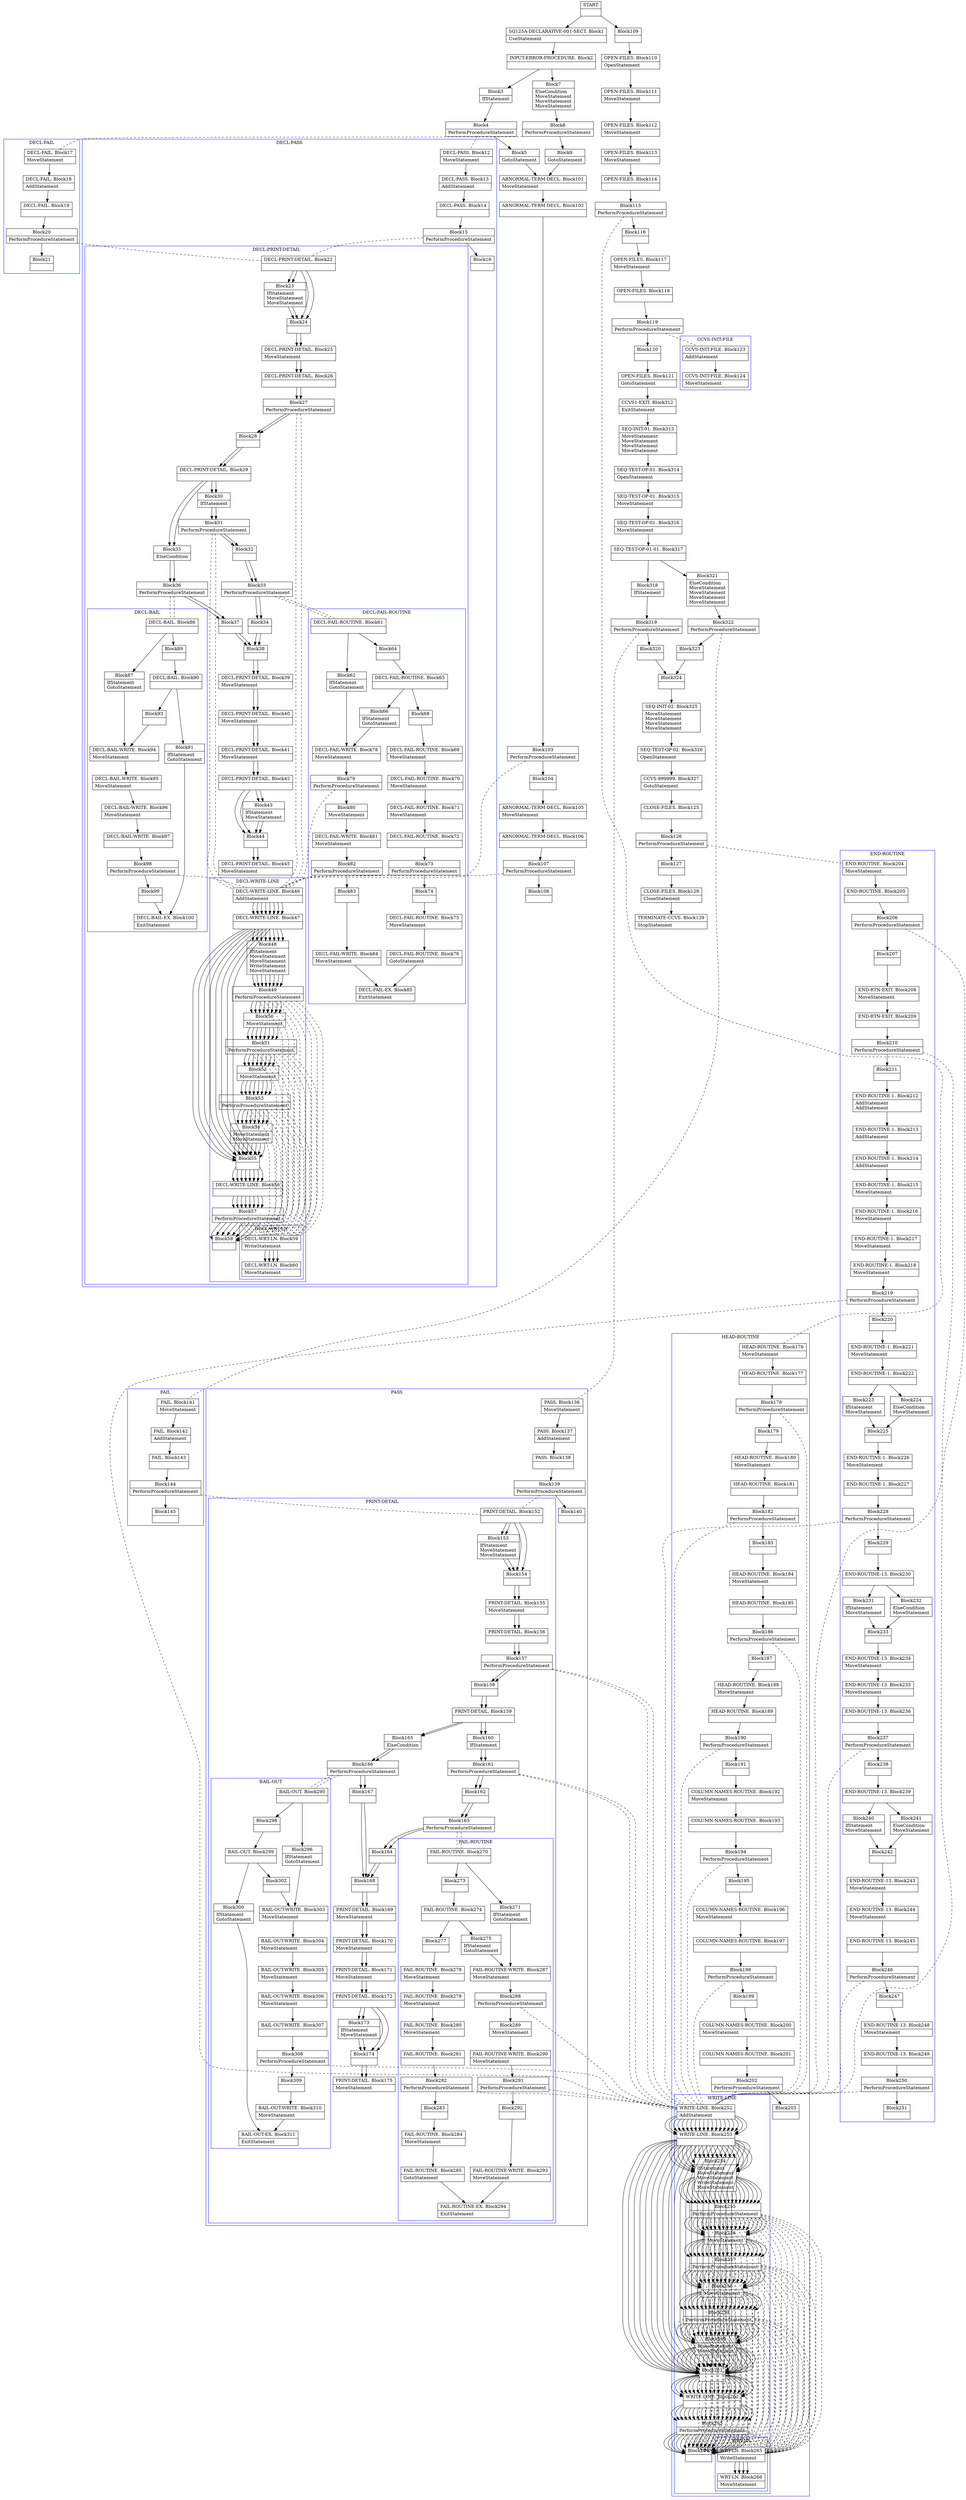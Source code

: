 digraph Cfg {
compound=true;
node [
shape = "record"
]

edge [
arrowtail = "empty"
]
Block0 [
label = "{START|}"
]
Block1 [
label = "{SQ125A-DECLARATIVE-001-SECT. Block1|UseStatement\l}"
]
Block2 [
label = "{INPUT-ERROR-PROCEDURE. Block2|}"
]
Block3 [
label = "{Block3|IfStatement\l}"
]
Block4 [
label = "{Block4|PerformProcedureStatement\l}"
]
subgraph cluster_1{
color = blue;
label = "DECL-PASS";
Block12 [
label = "{DECL-PASS. Block12|MoveStatement\l}"
]
Block13 [
label = "{DECL-PASS. Block13|AddStatement\l}"
]
Block14 [
label = "{DECL-PASS. Block14|}"
]
Block15 [
label = "{Block15|PerformProcedureStatement\l}"
]
subgraph cluster_3{
color = blue;
label = "DECL-PRINT-DETAIL";
Block22 [
label = "{DECL-PRINT-DETAIL. Block22|}"
]
Block23 [
label = "{Block23|IfStatement\lMoveStatement\lMoveStatement\l}"
]
Block24 [
label = "{Block24|}"
]
Block25 [
label = "{DECL-PRINT-DETAIL. Block25|MoveStatement\l}"
]
Block26 [
label = "{DECL-PRINT-DETAIL. Block26|}"
]
Block27 [
label = "{Block27|PerformProcedureStatement\l}"
]
subgraph cluster_5{
color = blue;
label = "DECL-WRITE-LINE";
Block46 [
label = "{DECL-WRITE-LINE. Block46|AddStatement\l}"
]
Block47 [
label = "{DECL-WRITE-LINE. Block47|}"
]
Block48 [
label = "{Block48|IfStatement\lMoveStatement\lMoveStatement\lWriteStatement\lMoveStatement\l}"
]
Block49 [
label = "{Block49|PerformProcedureStatement\l}"
]
subgraph cluster_9{
color = blue;
label = "DECL-WRT-LN";
Block59 [
label = "{DECL-WRT-LN. Block59|WriteStatement\l}"
]
Block60 [
label = "{DECL-WRT-LN. Block60|MoveStatement\l}"
]
Block59 -> Block60

}
Block49 -> Block59 [style=dashed, arrowhead=none]

Block50 [
label = "{Block50|MoveStatement\l}"
]
Block51 [
label = "{Block51|PerformProcedureStatement\l}"
]
subgraph cluster_10{
color = blue;
label = "DECL-WRT-LN";
Block59 [
label = "{DECL-WRT-LN. Block59|WriteStatement\l}"
]
Block60 [
label = "{DECL-WRT-LN. Block60|MoveStatement\l}"
]
Block59 -> Block60

}
Block51 -> Block59 [style=dashed, arrowhead=none]

Block52 [
label = "{Block52|MoveStatement\l}"
]
Block53 [
label = "{Block53|PerformProcedureStatement\l}"
]
subgraph cluster_11{
color = blue;
label = "DECL-WRT-LN";
Block59 [
label = "{DECL-WRT-LN. Block59|WriteStatement\l}"
]
Block60 [
label = "{DECL-WRT-LN. Block60|MoveStatement\l}"
]
Block59 -> Block60

}
Block53 -> Block59 [style=dashed, arrowhead=none]

Block54 [
label = "{Block54|MoveStatement\lMoveStatement\l}"
]
Block55 [
label = "{Block55|}"
]
Block56 [
label = "{DECL-WRITE-LINE. Block56|}"
]
Block57 [
label = "{Block57|PerformProcedureStatement\l}"
]
subgraph cluster_12{
color = blue;
label = "DECL-WRT-LN";
Block59 [
label = "{DECL-WRT-LN. Block59|WriteStatement\l}"
]
Block60 [
label = "{DECL-WRT-LN. Block60|MoveStatement\l}"
]
Block59 -> Block60

}
Block57 -> Block59 [style=dashed, arrowhead=none]

Block58 [
label = "{Block58|}"
]
Block46 -> Block47
Block47 -> Block48
Block47 -> Block55
Block48 -> Block49
Block49 -> Block50
Block50 -> Block51
Block51 -> Block52
Block52 -> Block53
Block53 -> Block54
Block54 -> Block55
Block55 -> Block56
Block56 -> Block57
Block57 -> Block58

}
Block27 -> Block46 [style=dashed, arrowhead=none]

Block28 [
label = "{Block28|}"
]
Block29 [
label = "{DECL-PRINT-DETAIL. Block29|}"
]
Block30 [
label = "{Block30|IfStatement\l}"
]
Block31 [
label = "{Block31|PerformProcedureStatement\l}"
]
subgraph cluster_6{
color = blue;
label = "DECL-WRITE-LINE";
Block46 [
label = "{DECL-WRITE-LINE. Block46|AddStatement\l}"
]
Block47 [
label = "{DECL-WRITE-LINE. Block47|}"
]
Block48 [
label = "{Block48|IfStatement\lMoveStatement\lMoveStatement\lWriteStatement\lMoveStatement\l}"
]
Block49 [
label = "{Block49|PerformProcedureStatement\l}"
]
Block49 -> Block59 [style=dashed, arrowhead=none]

Block50 [
label = "{Block50|MoveStatement\l}"
]
Block51 [
label = "{Block51|PerformProcedureStatement\l}"
]
Block51 -> Block59 [style=dashed, arrowhead=none]

Block52 [
label = "{Block52|MoveStatement\l}"
]
Block53 [
label = "{Block53|PerformProcedureStatement\l}"
]
Block53 -> Block59 [style=dashed, arrowhead=none]

Block54 [
label = "{Block54|MoveStatement\lMoveStatement\l}"
]
Block55 [
label = "{Block55|}"
]
Block56 [
label = "{DECL-WRITE-LINE. Block56|}"
]
Block57 [
label = "{Block57|PerformProcedureStatement\l}"
]
Block57 -> Block59 [style=dashed, arrowhead=none]

Block58 [
label = "{Block58|}"
]
Block46 -> Block47
Block47 -> Block48
Block47 -> Block55
Block48 -> Block49
Block49 -> Block50
Block50 -> Block51
Block51 -> Block52
Block52 -> Block53
Block53 -> Block54
Block54 -> Block55
Block55 -> Block56
Block56 -> Block57
Block57 -> Block58

}
Block31 -> Block46 [style=dashed, arrowhead=none]

Block32 [
label = "{Block32|}"
]
Block33 [
label = "{Block33|PerformProcedureStatement\l}"
]
subgraph cluster_7{
color = blue;
label = "DECL-FAIL-ROUTINE";
Block61 [
label = "{DECL-FAIL-ROUTINE. Block61|}"
]
Block62 [
label = "{Block62|IfStatement\lGotoStatement\l}"
]
Block78 [
label = "{DECL-FAIL-WRITE. Block78|MoveStatement\l}"
]
Block79 [
label = "{Block79|PerformProcedureStatement\l}"
]
subgraph cluster_14{
color = blue;
label = "DECL-WRITE-LINE";
Block46 [
label = "{DECL-WRITE-LINE. Block46|AddStatement\l}"
]
Block47 [
label = "{DECL-WRITE-LINE. Block47|}"
]
Block48 [
label = "{Block48|IfStatement\lMoveStatement\lMoveStatement\lWriteStatement\lMoveStatement\l}"
]
Block49 [
label = "{Block49|PerformProcedureStatement\l}"
]
Block49 -> Block59 [style=dashed, arrowhead=none]

Block50 [
label = "{Block50|MoveStatement\l}"
]
Block51 [
label = "{Block51|PerformProcedureStatement\l}"
]
Block51 -> Block59 [style=dashed, arrowhead=none]

Block52 [
label = "{Block52|MoveStatement\l}"
]
Block53 [
label = "{Block53|PerformProcedureStatement\l}"
]
Block53 -> Block59 [style=dashed, arrowhead=none]

Block54 [
label = "{Block54|MoveStatement\lMoveStatement\l}"
]
Block55 [
label = "{Block55|}"
]
Block56 [
label = "{DECL-WRITE-LINE. Block56|}"
]
Block57 [
label = "{Block57|PerformProcedureStatement\l}"
]
Block57 -> Block59 [style=dashed, arrowhead=none]

Block58 [
label = "{Block58|}"
]
Block46 -> Block47
Block47 -> Block48
Block47 -> Block55
Block48 -> Block49
Block49 -> Block50
Block50 -> Block51
Block51 -> Block52
Block52 -> Block53
Block53 -> Block54
Block54 -> Block55
Block55 -> Block56
Block56 -> Block57
Block57 -> Block58

}
Block79 -> Block46 [style=dashed, arrowhead=none]

Block80 [
label = "{Block80|MoveStatement\l}"
]
Block81 [
label = "{DECL-FAIL-WRITE. Block81|MoveStatement\l}"
]
Block82 [
label = "{Block82|PerformProcedureStatement\l}"
]
subgraph cluster_15{
color = blue;
label = "DECL-WRITE-LINE";
Block46 [
label = "{DECL-WRITE-LINE. Block46|AddStatement\l}"
]
Block47 [
label = "{DECL-WRITE-LINE. Block47|}"
]
Block48 [
label = "{Block48|IfStatement\lMoveStatement\lMoveStatement\lWriteStatement\lMoveStatement\l}"
]
Block49 [
label = "{Block49|PerformProcedureStatement\l}"
]
Block49 -> Block59 [style=dashed, arrowhead=none]

Block50 [
label = "{Block50|MoveStatement\l}"
]
Block51 [
label = "{Block51|PerformProcedureStatement\l}"
]
Block51 -> Block59 [style=dashed, arrowhead=none]

Block52 [
label = "{Block52|MoveStatement\l}"
]
Block53 [
label = "{Block53|PerformProcedureStatement\l}"
]
Block53 -> Block59 [style=dashed, arrowhead=none]

Block54 [
label = "{Block54|MoveStatement\lMoveStatement\l}"
]
Block55 [
label = "{Block55|}"
]
Block56 [
label = "{DECL-WRITE-LINE. Block56|}"
]
Block57 [
label = "{Block57|PerformProcedureStatement\l}"
]
Block57 -> Block59 [style=dashed, arrowhead=none]

Block58 [
label = "{Block58|}"
]
Block46 -> Block47
Block47 -> Block48
Block47 -> Block55
Block48 -> Block49
Block49 -> Block50
Block50 -> Block51
Block51 -> Block52
Block52 -> Block53
Block53 -> Block54
Block54 -> Block55
Block55 -> Block56
Block56 -> Block57
Block57 -> Block58

}
Block82 -> Block46 [style=dashed, arrowhead=none]

Block83 [
label = "{Block83|}"
]
Block84 [
label = "{DECL-FAIL-WRITE. Block84|MoveStatement\l}"
]
Block85 [
label = "{DECL-FAIL-EX. Block85|ExitStatement\l}"
]
Block64 [
label = "{Block64|}"
]
Block65 [
label = "{DECL-FAIL-ROUTINE. Block65|}"
]
Block66 [
label = "{Block66|IfStatement\lGotoStatement\l}"
]
Block68 [
label = "{Block68|}"
]
Block69 [
label = "{DECL-FAIL-ROUTINE. Block69|MoveStatement\l}"
]
Block70 [
label = "{DECL-FAIL-ROUTINE. Block70|MoveStatement\l}"
]
Block71 [
label = "{DECL-FAIL-ROUTINE. Block71|MoveStatement\l}"
]
Block72 [
label = "{DECL-FAIL-ROUTINE. Block72|}"
]
Block73 [
label = "{Block73|PerformProcedureStatement\l}"
]
subgraph cluster_13{
color = blue;
label = "DECL-WRITE-LINE";
Block46 [
label = "{DECL-WRITE-LINE. Block46|AddStatement\l}"
]
Block47 [
label = "{DECL-WRITE-LINE. Block47|}"
]
Block48 [
label = "{Block48|IfStatement\lMoveStatement\lMoveStatement\lWriteStatement\lMoveStatement\l}"
]
Block49 [
label = "{Block49|PerformProcedureStatement\l}"
]
Block49 -> Block59 [style=dashed, arrowhead=none]

Block50 [
label = "{Block50|MoveStatement\l}"
]
Block51 [
label = "{Block51|PerformProcedureStatement\l}"
]
Block51 -> Block59 [style=dashed, arrowhead=none]

Block52 [
label = "{Block52|MoveStatement\l}"
]
Block53 [
label = "{Block53|PerformProcedureStatement\l}"
]
Block53 -> Block59 [style=dashed, arrowhead=none]

Block54 [
label = "{Block54|MoveStatement\lMoveStatement\l}"
]
Block55 [
label = "{Block55|}"
]
Block56 [
label = "{DECL-WRITE-LINE. Block56|}"
]
Block57 [
label = "{Block57|PerformProcedureStatement\l}"
]
Block57 -> Block59 [style=dashed, arrowhead=none]

Block58 [
label = "{Block58|}"
]
Block46 -> Block47
Block47 -> Block48
Block47 -> Block55
Block48 -> Block49
Block49 -> Block50
Block50 -> Block51
Block51 -> Block52
Block52 -> Block53
Block53 -> Block54
Block54 -> Block55
Block55 -> Block56
Block56 -> Block57
Block57 -> Block58

}
Block73 -> Block46 [style=dashed, arrowhead=none]

Block74 [
label = "{Block74|}"
]
Block75 [
label = "{DECL-FAIL-ROUTINE. Block75|MoveStatement\l}"
]
Block76 [
label = "{DECL-FAIL-ROUTINE. Block76|GotoStatement\l}"
]
Block61 -> Block62
Block61 -> Block64
Block62 -> Block78
Block78 -> Block79
Block79 -> Block80
Block80 -> Block81
Block81 -> Block82
Block82 -> Block83
Block83 -> Block84
Block84 -> Block85
Block64 -> Block65
Block65 -> Block66
Block65 -> Block68
Block66 -> Block78
Block68 -> Block69
Block69 -> Block70
Block70 -> Block71
Block71 -> Block72
Block72 -> Block73
Block73 -> Block74
Block74 -> Block75
Block75 -> Block76
Block76 -> Block85

}
Block33 -> Block61 [style=dashed, arrowhead=none]

Block34 [
label = "{Block34|}"
]
Block38 [
label = "{Block38|}"
]
Block39 [
label = "{DECL-PRINT-DETAIL. Block39|MoveStatement\l}"
]
Block40 [
label = "{DECL-PRINT-DETAIL. Block40|MoveStatement\l}"
]
Block41 [
label = "{DECL-PRINT-DETAIL. Block41|MoveStatement\l}"
]
Block42 [
label = "{DECL-PRINT-DETAIL. Block42|}"
]
Block43 [
label = "{Block43|IfStatement\lMoveStatement\l}"
]
Block44 [
label = "{Block44|}"
]
Block45 [
label = "{DECL-PRINT-DETAIL. Block45|MoveStatement\l}"
]
Block35 [
label = "{Block35|ElseCondition\l}"
]
Block36 [
label = "{Block36|PerformProcedureStatement\l}"
]
subgraph cluster_8{
color = blue;
label = "DECL-BAIL";
Block86 [
label = "{DECL-BAIL. Block86|}"
]
Block87 [
label = "{Block87|IfStatement\lGotoStatement\l}"
]
Block94 [
label = "{DECL-BAIL-WRITE. Block94|MoveStatement\l}"
]
Block95 [
label = "{DECL-BAIL-WRITE. Block95|MoveStatement\l}"
]
Block96 [
label = "{DECL-BAIL-WRITE. Block96|MoveStatement\l}"
]
Block97 [
label = "{DECL-BAIL-WRITE. Block97|}"
]
Block98 [
label = "{Block98|PerformProcedureStatement\l}"
]
subgraph cluster_16{
color = blue;
label = "DECL-WRITE-LINE";
Block46 [
label = "{DECL-WRITE-LINE. Block46|AddStatement\l}"
]
Block47 [
label = "{DECL-WRITE-LINE. Block47|}"
]
Block48 [
label = "{Block48|IfStatement\lMoveStatement\lMoveStatement\lWriteStatement\lMoveStatement\l}"
]
Block49 [
label = "{Block49|PerformProcedureStatement\l}"
]
Block49 -> Block59 [style=dashed, arrowhead=none]

Block50 [
label = "{Block50|MoveStatement\l}"
]
Block51 [
label = "{Block51|PerformProcedureStatement\l}"
]
Block51 -> Block59 [style=dashed, arrowhead=none]

Block52 [
label = "{Block52|MoveStatement\l}"
]
Block53 [
label = "{Block53|PerformProcedureStatement\l}"
]
Block53 -> Block59 [style=dashed, arrowhead=none]

Block54 [
label = "{Block54|MoveStatement\lMoveStatement\l}"
]
Block55 [
label = "{Block55|}"
]
Block56 [
label = "{DECL-WRITE-LINE. Block56|}"
]
Block57 [
label = "{Block57|PerformProcedureStatement\l}"
]
Block57 -> Block59 [style=dashed, arrowhead=none]

Block58 [
label = "{Block58|}"
]
Block46 -> Block47
Block47 -> Block48
Block47 -> Block55
Block48 -> Block49
Block49 -> Block50
Block50 -> Block51
Block51 -> Block52
Block52 -> Block53
Block53 -> Block54
Block54 -> Block55
Block55 -> Block56
Block56 -> Block57
Block57 -> Block58

}
Block98 -> Block46 [style=dashed, arrowhead=none]

Block99 [
label = "{Block99|}"
]
Block100 [
label = "{DECL-BAIL-EX. Block100|ExitStatement\l}"
]
Block89 [
label = "{Block89|}"
]
Block90 [
label = "{DECL-BAIL. Block90|}"
]
Block91 [
label = "{Block91|IfStatement\lGotoStatement\l}"
]
Block93 [
label = "{Block93|}"
]
Block86 -> Block87
Block86 -> Block89
Block87 -> Block94
Block94 -> Block95
Block95 -> Block96
Block96 -> Block97
Block97 -> Block98
Block98 -> Block99
Block99 -> Block100
Block89 -> Block90
Block90 -> Block91
Block90 -> Block93
Block91 -> Block100
Block93 -> Block94

}
Block36 -> Block86 [style=dashed, arrowhead=none]

Block37 [
label = "{Block37|}"
]
Block22 -> Block23
Block22 -> Block24
Block23 -> Block24
Block24 -> Block25
Block25 -> Block26
Block26 -> Block27
Block27 -> Block28
Block28 -> Block29
Block29 -> Block30
Block29 -> Block35
Block30 -> Block31
Block31 -> Block32
Block32 -> Block33
Block33 -> Block34
Block34 -> Block38
Block38 -> Block39
Block39 -> Block40
Block40 -> Block41
Block41 -> Block42
Block42 -> Block43
Block42 -> Block44
Block43 -> Block44
Block44 -> Block45
Block35 -> Block36
Block36 -> Block37
Block37 -> Block38

}
Block15 -> Block22 [style=dashed, arrowhead=none]

Block16 [
label = "{Block16|}"
]
Block12 -> Block13
Block13 -> Block14
Block14 -> Block15
Block15 -> Block16

}
Block4 -> Block12 [style=dashed, arrowhead=none]

Block5 [
label = "{Block5|GotoStatement\l}"
]
Block101 [
label = "{ABNORMAL-TERM-DECL. Block101|MoveStatement\l}"
]
Block102 [
label = "{ABNORMAL-TERM-DECL. Block102|}"
]
Block103 [
label = "{Block103|PerformProcedureStatement\l}"
]
subgraph cluster_17{
color = blue;
label = "DECL-WRITE-LINE";
Block46 [
label = "{DECL-WRITE-LINE. Block46|AddStatement\l}"
]
Block47 [
label = "{DECL-WRITE-LINE. Block47|}"
]
Block48 [
label = "{Block48|IfStatement\lMoveStatement\lMoveStatement\lWriteStatement\lMoveStatement\l}"
]
Block49 [
label = "{Block49|PerformProcedureStatement\l}"
]
Block49 -> Block59 [style=dashed, arrowhead=none]

Block50 [
label = "{Block50|MoveStatement\l}"
]
Block51 [
label = "{Block51|PerformProcedureStatement\l}"
]
Block51 -> Block59 [style=dashed, arrowhead=none]

Block52 [
label = "{Block52|MoveStatement\l}"
]
Block53 [
label = "{Block53|PerformProcedureStatement\l}"
]
Block53 -> Block59 [style=dashed, arrowhead=none]

Block54 [
label = "{Block54|MoveStatement\lMoveStatement\l}"
]
Block55 [
label = "{Block55|}"
]
Block56 [
label = "{DECL-WRITE-LINE. Block56|}"
]
Block57 [
label = "{Block57|PerformProcedureStatement\l}"
]
Block57 -> Block59 [style=dashed, arrowhead=none]

Block58 [
label = "{Block58|}"
]
Block46 -> Block47
Block47 -> Block48
Block47 -> Block55
Block48 -> Block49
Block49 -> Block50
Block50 -> Block51
Block51 -> Block52
Block52 -> Block53
Block53 -> Block54
Block54 -> Block55
Block55 -> Block56
Block56 -> Block57
Block57 -> Block58

}
Block103 -> Block46 [style=dashed, arrowhead=none]

Block104 [
label = "{Block104|}"
]
Block105 [
label = "{ABNORMAL-TERM-DECL. Block105|MoveStatement\l}"
]
Block106 [
label = "{ABNORMAL-TERM-DECL. Block106|}"
]
Block107 [
label = "{Block107|PerformProcedureStatement\l}"
]
subgraph cluster_18{
color = blue;
label = "DECL-WRITE-LINE";
Block46 [
label = "{DECL-WRITE-LINE. Block46|AddStatement\l}"
]
Block47 [
label = "{DECL-WRITE-LINE. Block47|}"
]
Block48 [
label = "{Block48|IfStatement\lMoveStatement\lMoveStatement\lWriteStatement\lMoveStatement\l}"
]
Block49 [
label = "{Block49|PerformProcedureStatement\l}"
]
Block49 -> Block59 [style=dashed, arrowhead=none]

Block50 [
label = "{Block50|MoveStatement\l}"
]
Block51 [
label = "{Block51|PerformProcedureStatement\l}"
]
Block51 -> Block59 [style=dashed, arrowhead=none]

Block52 [
label = "{Block52|MoveStatement\l}"
]
Block53 [
label = "{Block53|PerformProcedureStatement\l}"
]
Block53 -> Block59 [style=dashed, arrowhead=none]

Block54 [
label = "{Block54|MoveStatement\lMoveStatement\l}"
]
Block55 [
label = "{Block55|}"
]
Block56 [
label = "{DECL-WRITE-LINE. Block56|}"
]
Block57 [
label = "{Block57|PerformProcedureStatement\l}"
]
Block57 -> Block59 [style=dashed, arrowhead=none]

Block58 [
label = "{Block58|}"
]
Block46 -> Block47
Block47 -> Block48
Block47 -> Block55
Block48 -> Block49
Block49 -> Block50
Block50 -> Block51
Block51 -> Block52
Block52 -> Block53
Block53 -> Block54
Block54 -> Block55
Block55 -> Block56
Block56 -> Block57
Block57 -> Block58

}
Block107 -> Block46 [style=dashed, arrowhead=none]

Block108 [
label = "{Block108|}"
]
Block7 [
label = "{Block7|ElseCondition\lMoveStatement\lMoveStatement\lMoveStatement\l}"
]
Block8 [
label = "{Block8|PerformProcedureStatement\l}"
]
subgraph cluster_2{
color = blue;
label = "DECL-FAIL";
Block17 [
label = "{DECL-FAIL. Block17|MoveStatement\l}"
]
Block18 [
label = "{DECL-FAIL. Block18|AddStatement\l}"
]
Block19 [
label = "{DECL-FAIL. Block19|}"
]
Block20 [
label = "{Block20|PerformProcedureStatement\l}"
]
subgraph cluster_4{
color = blue;
label = "DECL-PRINT-DETAIL";
Block22 [
label = "{DECL-PRINT-DETAIL. Block22|}"
]
Block23 [
label = "{Block23|IfStatement\lMoveStatement\lMoveStatement\l}"
]
Block24 [
label = "{Block24|}"
]
Block25 [
label = "{DECL-PRINT-DETAIL. Block25|MoveStatement\l}"
]
Block26 [
label = "{DECL-PRINT-DETAIL. Block26|}"
]
Block27 [
label = "{Block27|PerformProcedureStatement\l}"
]
Block27 -> Block46 [style=dashed, arrowhead=none]

Block28 [
label = "{Block28|}"
]
Block29 [
label = "{DECL-PRINT-DETAIL. Block29|}"
]
Block30 [
label = "{Block30|IfStatement\l}"
]
Block31 [
label = "{Block31|PerformProcedureStatement\l}"
]
Block31 -> Block46 [style=dashed, arrowhead=none]

Block32 [
label = "{Block32|}"
]
Block33 [
label = "{Block33|PerformProcedureStatement\l}"
]
Block33 -> Block61 [style=dashed, arrowhead=none]

Block34 [
label = "{Block34|}"
]
Block38 [
label = "{Block38|}"
]
Block39 [
label = "{DECL-PRINT-DETAIL. Block39|MoveStatement\l}"
]
Block40 [
label = "{DECL-PRINT-DETAIL. Block40|MoveStatement\l}"
]
Block41 [
label = "{DECL-PRINT-DETAIL. Block41|MoveStatement\l}"
]
Block42 [
label = "{DECL-PRINT-DETAIL. Block42|}"
]
Block43 [
label = "{Block43|IfStatement\lMoveStatement\l}"
]
Block44 [
label = "{Block44|}"
]
Block45 [
label = "{DECL-PRINT-DETAIL. Block45|MoveStatement\l}"
]
Block35 [
label = "{Block35|ElseCondition\l}"
]
Block36 [
label = "{Block36|PerformProcedureStatement\l}"
]
Block36 -> Block86 [style=dashed, arrowhead=none]

Block37 [
label = "{Block37|}"
]
Block22 -> Block23
Block22 -> Block24
Block23 -> Block24
Block24 -> Block25
Block25 -> Block26
Block26 -> Block27
Block27 -> Block28
Block28 -> Block29
Block29 -> Block30
Block29 -> Block35
Block30 -> Block31
Block31 -> Block32
Block32 -> Block33
Block33 -> Block34
Block34 -> Block38
Block38 -> Block39
Block39 -> Block40
Block40 -> Block41
Block41 -> Block42
Block42 -> Block43
Block42 -> Block44
Block43 -> Block44
Block44 -> Block45
Block35 -> Block36
Block36 -> Block37
Block37 -> Block38

}
Block20 -> Block22 [style=dashed, arrowhead=none]

Block21 [
label = "{Block21|}"
]
Block17 -> Block18
Block18 -> Block19
Block19 -> Block20
Block20 -> Block21

}
Block8 -> Block17 [style=dashed, arrowhead=none]

Block9 [
label = "{Block9|GotoStatement\l}"
]
Block109 [
label = "{Block109|}"
]
Block110 [
label = "{OPEN-FILES. Block110|OpenStatement\l}"
]
Block111 [
label = "{OPEN-FILES. Block111|MoveStatement\l}"
]
Block112 [
label = "{OPEN-FILES. Block112|MoveStatement\l}"
]
Block113 [
label = "{OPEN-FILES. Block113|MoveStatement\l}"
]
Block114 [
label = "{OPEN-FILES. Block114|}"
]
Block115 [
label = "{Block115|PerformProcedureStatement\l}"
]
subgraph cluster_19{
color = blue;
label = "HEAD-ROUTINE";
Block176 [
label = "{HEAD-ROUTINE. Block176|MoveStatement\l}"
]
Block177 [
label = "{HEAD-ROUTINE. Block177|}"
]
Block178 [
label = "{Block178|PerformProcedureStatement\l}"
]
subgraph cluster_30{
color = blue;
label = "WRITE-LINE";
Block252 [
label = "{WRITE-LINE. Block252|AddStatement\l}"
]
Block253 [
label = "{WRITE-LINE. Block253|}"
]
Block254 [
label = "{Block254|IfStatement\lMoveStatement\lMoveStatement\lWriteStatement\lMoveStatement\l}"
]
Block255 [
label = "{Block255|PerformProcedureStatement\l}"
]
subgraph cluster_44{
color = blue;
label = "WRT-LN";
Block265 [
label = "{WRT-LN. Block265|WriteStatement\l}"
]
Block266 [
label = "{WRT-LN. Block266|MoveStatement\l}"
]
Block265 -> Block266

}
Block255 -> Block265 [style=dashed, arrowhead=none]

Block256 [
label = "{Block256|MoveStatement\l}"
]
Block257 [
label = "{Block257|PerformProcedureStatement\l}"
]
subgraph cluster_45{
color = blue;
label = "WRT-LN";
Block265 [
label = "{WRT-LN. Block265|WriteStatement\l}"
]
Block266 [
label = "{WRT-LN. Block266|MoveStatement\l}"
]
Block265 -> Block266

}
Block257 -> Block265 [style=dashed, arrowhead=none]

Block258 [
label = "{Block258|MoveStatement\l}"
]
Block259 [
label = "{Block259|PerformProcedureStatement\l}"
]
subgraph cluster_46{
color = blue;
label = "WRT-LN";
Block265 [
label = "{WRT-LN. Block265|WriteStatement\l}"
]
Block266 [
label = "{WRT-LN. Block266|MoveStatement\l}"
]
Block265 -> Block266

}
Block259 -> Block265 [style=dashed, arrowhead=none]

Block260 [
label = "{Block260|MoveStatement\lMoveStatement\l}"
]
Block261 [
label = "{Block261|}"
]
Block262 [
label = "{WRITE-LINE. Block262|}"
]
Block263 [
label = "{Block263|PerformProcedureStatement\l}"
]
subgraph cluster_47{
color = blue;
label = "WRT-LN";
Block265 [
label = "{WRT-LN. Block265|WriteStatement\l}"
]
Block266 [
label = "{WRT-LN. Block266|MoveStatement\l}"
]
Block265 -> Block266

}
Block263 -> Block265 [style=dashed, arrowhead=none]

Block264 [
label = "{Block264|}"
]
Block252 -> Block253
Block253 -> Block254
Block253 -> Block261
Block254 -> Block255
Block255 -> Block256
Block256 -> Block257
Block257 -> Block258
Block258 -> Block259
Block259 -> Block260
Block260 -> Block261
Block261 -> Block262
Block262 -> Block263
Block263 -> Block264

}
Block178 -> Block252 [style=dashed, arrowhead=none]

Block179 [
label = "{Block179|}"
]
Block180 [
label = "{HEAD-ROUTINE. Block180|MoveStatement\l}"
]
Block181 [
label = "{HEAD-ROUTINE. Block181|}"
]
Block182 [
label = "{Block182|PerformProcedureStatement\l}"
]
subgraph cluster_31{
color = blue;
label = "WRITE-LINE";
Block252 [
label = "{WRITE-LINE. Block252|AddStatement\l}"
]
Block253 [
label = "{WRITE-LINE. Block253|}"
]
Block254 [
label = "{Block254|IfStatement\lMoveStatement\lMoveStatement\lWriteStatement\lMoveStatement\l}"
]
Block255 [
label = "{Block255|PerformProcedureStatement\l}"
]
Block255 -> Block265 [style=dashed, arrowhead=none]

Block256 [
label = "{Block256|MoveStatement\l}"
]
Block257 [
label = "{Block257|PerformProcedureStatement\l}"
]
Block257 -> Block265 [style=dashed, arrowhead=none]

Block258 [
label = "{Block258|MoveStatement\l}"
]
Block259 [
label = "{Block259|PerformProcedureStatement\l}"
]
Block259 -> Block265 [style=dashed, arrowhead=none]

Block260 [
label = "{Block260|MoveStatement\lMoveStatement\l}"
]
Block261 [
label = "{Block261|}"
]
Block262 [
label = "{WRITE-LINE. Block262|}"
]
Block263 [
label = "{Block263|PerformProcedureStatement\l}"
]
Block263 -> Block265 [style=dashed, arrowhead=none]

Block264 [
label = "{Block264|}"
]
Block252 -> Block253
Block253 -> Block254
Block253 -> Block261
Block254 -> Block255
Block255 -> Block256
Block256 -> Block257
Block257 -> Block258
Block258 -> Block259
Block259 -> Block260
Block260 -> Block261
Block261 -> Block262
Block262 -> Block263
Block263 -> Block264

}
Block182 -> Block252 [style=dashed, arrowhead=none]

Block183 [
label = "{Block183|}"
]
Block184 [
label = "{HEAD-ROUTINE. Block184|MoveStatement\l}"
]
Block185 [
label = "{HEAD-ROUTINE. Block185|}"
]
Block186 [
label = "{Block186|PerformProcedureStatement\l}"
]
subgraph cluster_32{
color = blue;
label = "WRITE-LINE";
Block252 [
label = "{WRITE-LINE. Block252|AddStatement\l}"
]
Block253 [
label = "{WRITE-LINE. Block253|}"
]
Block254 [
label = "{Block254|IfStatement\lMoveStatement\lMoveStatement\lWriteStatement\lMoveStatement\l}"
]
Block255 [
label = "{Block255|PerformProcedureStatement\l}"
]
Block255 -> Block265 [style=dashed, arrowhead=none]

Block256 [
label = "{Block256|MoveStatement\l}"
]
Block257 [
label = "{Block257|PerformProcedureStatement\l}"
]
Block257 -> Block265 [style=dashed, arrowhead=none]

Block258 [
label = "{Block258|MoveStatement\l}"
]
Block259 [
label = "{Block259|PerformProcedureStatement\l}"
]
Block259 -> Block265 [style=dashed, arrowhead=none]

Block260 [
label = "{Block260|MoveStatement\lMoveStatement\l}"
]
Block261 [
label = "{Block261|}"
]
Block262 [
label = "{WRITE-LINE. Block262|}"
]
Block263 [
label = "{Block263|PerformProcedureStatement\l}"
]
Block263 -> Block265 [style=dashed, arrowhead=none]

Block264 [
label = "{Block264|}"
]
Block252 -> Block253
Block253 -> Block254
Block253 -> Block261
Block254 -> Block255
Block255 -> Block256
Block256 -> Block257
Block257 -> Block258
Block258 -> Block259
Block259 -> Block260
Block260 -> Block261
Block261 -> Block262
Block262 -> Block263
Block263 -> Block264

}
Block186 -> Block252 [style=dashed, arrowhead=none]

Block187 [
label = "{Block187|}"
]
Block188 [
label = "{HEAD-ROUTINE. Block188|MoveStatement\l}"
]
Block189 [
label = "{HEAD-ROUTINE. Block189|}"
]
Block190 [
label = "{Block190|PerformProcedureStatement\l}"
]
subgraph cluster_33{
color = blue;
label = "WRITE-LINE";
Block252 [
label = "{WRITE-LINE. Block252|AddStatement\l}"
]
Block253 [
label = "{WRITE-LINE. Block253|}"
]
Block254 [
label = "{Block254|IfStatement\lMoveStatement\lMoveStatement\lWriteStatement\lMoveStatement\l}"
]
Block255 [
label = "{Block255|PerformProcedureStatement\l}"
]
Block255 -> Block265 [style=dashed, arrowhead=none]

Block256 [
label = "{Block256|MoveStatement\l}"
]
Block257 [
label = "{Block257|PerformProcedureStatement\l}"
]
Block257 -> Block265 [style=dashed, arrowhead=none]

Block258 [
label = "{Block258|MoveStatement\l}"
]
Block259 [
label = "{Block259|PerformProcedureStatement\l}"
]
Block259 -> Block265 [style=dashed, arrowhead=none]

Block260 [
label = "{Block260|MoveStatement\lMoveStatement\l}"
]
Block261 [
label = "{Block261|}"
]
Block262 [
label = "{WRITE-LINE. Block262|}"
]
Block263 [
label = "{Block263|PerformProcedureStatement\l}"
]
Block263 -> Block265 [style=dashed, arrowhead=none]

Block264 [
label = "{Block264|}"
]
Block252 -> Block253
Block253 -> Block254
Block253 -> Block261
Block254 -> Block255
Block255 -> Block256
Block256 -> Block257
Block257 -> Block258
Block258 -> Block259
Block259 -> Block260
Block260 -> Block261
Block261 -> Block262
Block262 -> Block263
Block263 -> Block264

}
Block190 -> Block252 [style=dashed, arrowhead=none]

Block191 [
label = "{Block191|}"
]
Block192 [
label = "{COLUMN-NAMES-ROUTINE. Block192|MoveStatement\l}"
]
Block193 [
label = "{COLUMN-NAMES-ROUTINE. Block193|}"
]
Block194 [
label = "{Block194|PerformProcedureStatement\l}"
]
subgraph cluster_34{
color = blue;
label = "WRITE-LINE";
Block252 [
label = "{WRITE-LINE. Block252|AddStatement\l}"
]
Block253 [
label = "{WRITE-LINE. Block253|}"
]
Block254 [
label = "{Block254|IfStatement\lMoveStatement\lMoveStatement\lWriteStatement\lMoveStatement\l}"
]
Block255 [
label = "{Block255|PerformProcedureStatement\l}"
]
Block255 -> Block265 [style=dashed, arrowhead=none]

Block256 [
label = "{Block256|MoveStatement\l}"
]
Block257 [
label = "{Block257|PerformProcedureStatement\l}"
]
Block257 -> Block265 [style=dashed, arrowhead=none]

Block258 [
label = "{Block258|MoveStatement\l}"
]
Block259 [
label = "{Block259|PerformProcedureStatement\l}"
]
Block259 -> Block265 [style=dashed, arrowhead=none]

Block260 [
label = "{Block260|MoveStatement\lMoveStatement\l}"
]
Block261 [
label = "{Block261|}"
]
Block262 [
label = "{WRITE-LINE. Block262|}"
]
Block263 [
label = "{Block263|PerformProcedureStatement\l}"
]
Block263 -> Block265 [style=dashed, arrowhead=none]

Block264 [
label = "{Block264|}"
]
Block252 -> Block253
Block253 -> Block254
Block253 -> Block261
Block254 -> Block255
Block255 -> Block256
Block256 -> Block257
Block257 -> Block258
Block258 -> Block259
Block259 -> Block260
Block260 -> Block261
Block261 -> Block262
Block262 -> Block263
Block263 -> Block264

}
Block194 -> Block252 [style=dashed, arrowhead=none]

Block195 [
label = "{Block195|}"
]
Block196 [
label = "{COLUMN-NAMES-ROUTINE. Block196|MoveStatement\l}"
]
Block197 [
label = "{COLUMN-NAMES-ROUTINE. Block197|}"
]
Block198 [
label = "{Block198|PerformProcedureStatement\l}"
]
subgraph cluster_35{
color = blue;
label = "WRITE-LINE";
Block252 [
label = "{WRITE-LINE. Block252|AddStatement\l}"
]
Block253 [
label = "{WRITE-LINE. Block253|}"
]
Block254 [
label = "{Block254|IfStatement\lMoveStatement\lMoveStatement\lWriteStatement\lMoveStatement\l}"
]
Block255 [
label = "{Block255|PerformProcedureStatement\l}"
]
Block255 -> Block265 [style=dashed, arrowhead=none]

Block256 [
label = "{Block256|MoveStatement\l}"
]
Block257 [
label = "{Block257|PerformProcedureStatement\l}"
]
Block257 -> Block265 [style=dashed, arrowhead=none]

Block258 [
label = "{Block258|MoveStatement\l}"
]
Block259 [
label = "{Block259|PerformProcedureStatement\l}"
]
Block259 -> Block265 [style=dashed, arrowhead=none]

Block260 [
label = "{Block260|MoveStatement\lMoveStatement\l}"
]
Block261 [
label = "{Block261|}"
]
Block262 [
label = "{WRITE-LINE. Block262|}"
]
Block263 [
label = "{Block263|PerformProcedureStatement\l}"
]
Block263 -> Block265 [style=dashed, arrowhead=none]

Block264 [
label = "{Block264|}"
]
Block252 -> Block253
Block253 -> Block254
Block253 -> Block261
Block254 -> Block255
Block255 -> Block256
Block256 -> Block257
Block257 -> Block258
Block258 -> Block259
Block259 -> Block260
Block260 -> Block261
Block261 -> Block262
Block262 -> Block263
Block263 -> Block264

}
Block198 -> Block252 [style=dashed, arrowhead=none]

Block199 [
label = "{Block199|}"
]
Block200 [
label = "{COLUMN-NAMES-ROUTINE. Block200|MoveStatement\l}"
]
Block201 [
label = "{COLUMN-NAMES-ROUTINE. Block201|}"
]
Block202 [
label = "{Block202|PerformProcedureStatement\l}"
]
subgraph cluster_36{
color = blue;
label = "WRITE-LINE";
Block252 [
label = "{WRITE-LINE. Block252|AddStatement\l}"
]
Block253 [
label = "{WRITE-LINE. Block253|}"
]
Block254 [
label = "{Block254|IfStatement\lMoveStatement\lMoveStatement\lWriteStatement\lMoveStatement\l}"
]
Block255 [
label = "{Block255|PerformProcedureStatement\l}"
]
Block255 -> Block265 [style=dashed, arrowhead=none]

Block256 [
label = "{Block256|MoveStatement\l}"
]
Block257 [
label = "{Block257|PerformProcedureStatement\l}"
]
Block257 -> Block265 [style=dashed, arrowhead=none]

Block258 [
label = "{Block258|MoveStatement\l}"
]
Block259 [
label = "{Block259|PerformProcedureStatement\l}"
]
Block259 -> Block265 [style=dashed, arrowhead=none]

Block260 [
label = "{Block260|MoveStatement\lMoveStatement\l}"
]
Block261 [
label = "{Block261|}"
]
Block262 [
label = "{WRITE-LINE. Block262|}"
]
Block263 [
label = "{Block263|PerformProcedureStatement\l}"
]
Block263 -> Block265 [style=dashed, arrowhead=none]

Block264 [
label = "{Block264|}"
]
Block252 -> Block253
Block253 -> Block254
Block253 -> Block261
Block254 -> Block255
Block255 -> Block256
Block256 -> Block257
Block257 -> Block258
Block258 -> Block259
Block259 -> Block260
Block260 -> Block261
Block261 -> Block262
Block262 -> Block263
Block263 -> Block264

}
Block202 -> Block252 [style=dashed, arrowhead=none]

Block203 [
label = "{Block203|}"
]
Block176 -> Block177
Block177 -> Block178
Block178 -> Block179
Block179 -> Block180
Block180 -> Block181
Block181 -> Block182
Block182 -> Block183
Block183 -> Block184
Block184 -> Block185
Block185 -> Block186
Block186 -> Block187
Block187 -> Block188
Block188 -> Block189
Block189 -> Block190
Block190 -> Block191
Block191 -> Block192
Block192 -> Block193
Block193 -> Block194
Block194 -> Block195
Block195 -> Block196
Block196 -> Block197
Block197 -> Block198
Block198 -> Block199
Block199 -> Block200
Block200 -> Block201
Block201 -> Block202
Block202 -> Block203

}
Block115 -> Block176 [style=dashed, arrowhead=none]

Block116 [
label = "{Block116|}"
]
Block117 [
label = "{OPEN-FILES. Block117|MoveStatement\l}"
]
Block118 [
label = "{OPEN-FILES. Block118|}"
]
Block119 [
label = "{Block119|PerformProcedureStatement\l}"
]
subgraph cluster_20{
color = blue;
label = "CCVS-INIT-FILE";
Block123 [
label = "{CCVS-INIT-FILE. Block123|AddStatement\l}"
]
Block124 [
label = "{CCVS-INIT-FILE. Block124|MoveStatement\l}"
]
Block123 -> Block124

}
Block119 -> Block123 [style=dashed, arrowhead=none]

Block120 [
label = "{Block120|}"
]
Block121 [
label = "{OPEN-FILES. Block121|GotoStatement\l}"
]
Block312 [
label = "{CCVS1-EXIT. Block312|ExitStatement\l}"
]
Block313 [
label = "{SEQ-INIT-01. Block313|MoveStatement\lMoveStatement\lMoveStatement\lMoveStatement\l}"
]
Block314 [
label = "{SEQ-TEST-OP-01. Block314|OpenStatement\l}"
]
Block315 [
label = "{SEQ-TEST-OP-01. Block315|MoveStatement\l}"
]
Block316 [
label = "{SEQ-TEST-OP-01. Block316|MoveStatement\l}"
]
Block317 [
label = "{SEQ-TEST-OP-01-01. Block317|}"
]
Block318 [
label = "{Block318|IfStatement\l}"
]
Block319 [
label = "{Block319|PerformProcedureStatement\l}"
]
subgraph cluster_53{
color = blue;
label = "PASS";
Block136 [
label = "{PASS. Block136|MoveStatement\l}"
]
Block137 [
label = "{PASS. Block137|AddStatement\l}"
]
Block138 [
label = "{PASS. Block138|}"
]
Block139 [
label = "{Block139|PerformProcedureStatement\l}"
]
subgraph cluster_23{
color = blue;
label = "PRINT-DETAIL";
Block152 [
label = "{PRINT-DETAIL. Block152|}"
]
Block153 [
label = "{Block153|IfStatement\lMoveStatement\lMoveStatement\l}"
]
Block154 [
label = "{Block154|}"
]
Block155 [
label = "{PRINT-DETAIL. Block155|MoveStatement\l}"
]
Block156 [
label = "{PRINT-DETAIL. Block156|}"
]
Block157 [
label = "{Block157|PerformProcedureStatement\l}"
]
subgraph cluster_26{
color = blue;
label = "WRITE-LINE";
Block252 [
label = "{WRITE-LINE. Block252|AddStatement\l}"
]
Block253 [
label = "{WRITE-LINE. Block253|}"
]
Block254 [
label = "{Block254|IfStatement\lMoveStatement\lMoveStatement\lWriteStatement\lMoveStatement\l}"
]
Block255 [
label = "{Block255|PerformProcedureStatement\l}"
]
Block255 -> Block265 [style=dashed, arrowhead=none]

Block256 [
label = "{Block256|MoveStatement\l}"
]
Block257 [
label = "{Block257|PerformProcedureStatement\l}"
]
Block257 -> Block265 [style=dashed, arrowhead=none]

Block258 [
label = "{Block258|MoveStatement\l}"
]
Block259 [
label = "{Block259|PerformProcedureStatement\l}"
]
Block259 -> Block265 [style=dashed, arrowhead=none]

Block260 [
label = "{Block260|MoveStatement\lMoveStatement\l}"
]
Block261 [
label = "{Block261|}"
]
Block262 [
label = "{WRITE-LINE. Block262|}"
]
Block263 [
label = "{Block263|PerformProcedureStatement\l}"
]
Block263 -> Block265 [style=dashed, arrowhead=none]

Block264 [
label = "{Block264|}"
]
Block252 -> Block253
Block253 -> Block254
Block253 -> Block261
Block254 -> Block255
Block255 -> Block256
Block256 -> Block257
Block257 -> Block258
Block258 -> Block259
Block259 -> Block260
Block260 -> Block261
Block261 -> Block262
Block262 -> Block263
Block263 -> Block264

}
Block157 -> Block252 [style=dashed, arrowhead=none]

Block158 [
label = "{Block158|}"
]
Block159 [
label = "{PRINT-DETAIL. Block159|}"
]
Block160 [
label = "{Block160|IfStatement\l}"
]
Block161 [
label = "{Block161|PerformProcedureStatement\l}"
]
subgraph cluster_27{
color = blue;
label = "WRITE-LINE";
Block252 [
label = "{WRITE-LINE. Block252|AddStatement\l}"
]
Block253 [
label = "{WRITE-LINE. Block253|}"
]
Block254 [
label = "{Block254|IfStatement\lMoveStatement\lMoveStatement\lWriteStatement\lMoveStatement\l}"
]
Block255 [
label = "{Block255|PerformProcedureStatement\l}"
]
Block255 -> Block265 [style=dashed, arrowhead=none]

Block256 [
label = "{Block256|MoveStatement\l}"
]
Block257 [
label = "{Block257|PerformProcedureStatement\l}"
]
Block257 -> Block265 [style=dashed, arrowhead=none]

Block258 [
label = "{Block258|MoveStatement\l}"
]
Block259 [
label = "{Block259|PerformProcedureStatement\l}"
]
Block259 -> Block265 [style=dashed, arrowhead=none]

Block260 [
label = "{Block260|MoveStatement\lMoveStatement\l}"
]
Block261 [
label = "{Block261|}"
]
Block262 [
label = "{WRITE-LINE. Block262|}"
]
Block263 [
label = "{Block263|PerformProcedureStatement\l}"
]
Block263 -> Block265 [style=dashed, arrowhead=none]

Block264 [
label = "{Block264|}"
]
Block252 -> Block253
Block253 -> Block254
Block253 -> Block261
Block254 -> Block255
Block255 -> Block256
Block256 -> Block257
Block257 -> Block258
Block258 -> Block259
Block259 -> Block260
Block260 -> Block261
Block261 -> Block262
Block262 -> Block263
Block263 -> Block264

}
Block161 -> Block252 [style=dashed, arrowhead=none]

Block162 [
label = "{Block162|}"
]
Block163 [
label = "{Block163|PerformProcedureStatement\l}"
]
subgraph cluster_28{
color = blue;
label = "FAIL-ROUTINE";
Block270 [
label = "{FAIL-ROUTINE. Block270|}"
]
Block271 [
label = "{Block271|IfStatement\lGotoStatement\l}"
]
Block287 [
label = "{FAIL-ROUTINE-WRITE. Block287|MoveStatement\l}"
]
Block288 [
label = "{Block288|PerformProcedureStatement\l}"
]
subgraph cluster_50{
color = blue;
label = "WRITE-LINE";
Block252 [
label = "{WRITE-LINE. Block252|AddStatement\l}"
]
Block253 [
label = "{WRITE-LINE. Block253|}"
]
Block254 [
label = "{Block254|IfStatement\lMoveStatement\lMoveStatement\lWriteStatement\lMoveStatement\l}"
]
Block255 [
label = "{Block255|PerformProcedureStatement\l}"
]
Block255 -> Block265 [style=dashed, arrowhead=none]

Block256 [
label = "{Block256|MoveStatement\l}"
]
Block257 [
label = "{Block257|PerformProcedureStatement\l}"
]
Block257 -> Block265 [style=dashed, arrowhead=none]

Block258 [
label = "{Block258|MoveStatement\l}"
]
Block259 [
label = "{Block259|PerformProcedureStatement\l}"
]
Block259 -> Block265 [style=dashed, arrowhead=none]

Block260 [
label = "{Block260|MoveStatement\lMoveStatement\l}"
]
Block261 [
label = "{Block261|}"
]
Block262 [
label = "{WRITE-LINE. Block262|}"
]
Block263 [
label = "{Block263|PerformProcedureStatement\l}"
]
Block263 -> Block265 [style=dashed, arrowhead=none]

Block264 [
label = "{Block264|}"
]
Block252 -> Block253
Block253 -> Block254
Block253 -> Block261
Block254 -> Block255
Block255 -> Block256
Block256 -> Block257
Block257 -> Block258
Block258 -> Block259
Block259 -> Block260
Block260 -> Block261
Block261 -> Block262
Block262 -> Block263
Block263 -> Block264

}
Block288 -> Block252 [style=dashed, arrowhead=none]

Block289 [
label = "{Block289|MoveStatement\l}"
]
Block290 [
label = "{FAIL-ROUTINE-WRITE. Block290|MoveStatement\l}"
]
Block291 [
label = "{Block291|PerformProcedureStatement\l}"
]
subgraph cluster_51{
color = blue;
label = "WRITE-LINE";
Block252 [
label = "{WRITE-LINE. Block252|AddStatement\l}"
]
Block253 [
label = "{WRITE-LINE. Block253|}"
]
Block254 [
label = "{Block254|IfStatement\lMoveStatement\lMoveStatement\lWriteStatement\lMoveStatement\l}"
]
Block255 [
label = "{Block255|PerformProcedureStatement\l}"
]
Block255 -> Block265 [style=dashed, arrowhead=none]

Block256 [
label = "{Block256|MoveStatement\l}"
]
Block257 [
label = "{Block257|PerformProcedureStatement\l}"
]
Block257 -> Block265 [style=dashed, arrowhead=none]

Block258 [
label = "{Block258|MoveStatement\l}"
]
Block259 [
label = "{Block259|PerformProcedureStatement\l}"
]
Block259 -> Block265 [style=dashed, arrowhead=none]

Block260 [
label = "{Block260|MoveStatement\lMoveStatement\l}"
]
Block261 [
label = "{Block261|}"
]
Block262 [
label = "{WRITE-LINE. Block262|}"
]
Block263 [
label = "{Block263|PerformProcedureStatement\l}"
]
Block263 -> Block265 [style=dashed, arrowhead=none]

Block264 [
label = "{Block264|}"
]
Block252 -> Block253
Block253 -> Block254
Block253 -> Block261
Block254 -> Block255
Block255 -> Block256
Block256 -> Block257
Block257 -> Block258
Block258 -> Block259
Block259 -> Block260
Block260 -> Block261
Block261 -> Block262
Block262 -> Block263
Block263 -> Block264

}
Block291 -> Block252 [style=dashed, arrowhead=none]

Block292 [
label = "{Block292|}"
]
Block293 [
label = "{FAIL-ROUTINE-WRITE. Block293|MoveStatement\l}"
]
Block294 [
label = "{FAIL-ROUTINE-EX. Block294|ExitStatement\l}"
]
Block273 [
label = "{Block273|}"
]
Block274 [
label = "{FAIL-ROUTINE. Block274|}"
]
Block275 [
label = "{Block275|IfStatement\lGotoStatement\l}"
]
Block277 [
label = "{Block277|}"
]
Block278 [
label = "{FAIL-ROUTINE. Block278|MoveStatement\l}"
]
Block279 [
label = "{FAIL-ROUTINE. Block279|MoveStatement\l}"
]
Block280 [
label = "{FAIL-ROUTINE. Block280|MoveStatement\l}"
]
Block281 [
label = "{FAIL-ROUTINE. Block281|}"
]
Block282 [
label = "{Block282|PerformProcedureStatement\l}"
]
subgraph cluster_49{
color = blue;
label = "WRITE-LINE";
Block252 [
label = "{WRITE-LINE. Block252|AddStatement\l}"
]
Block253 [
label = "{WRITE-LINE. Block253|}"
]
Block254 [
label = "{Block254|IfStatement\lMoveStatement\lMoveStatement\lWriteStatement\lMoveStatement\l}"
]
Block255 [
label = "{Block255|PerformProcedureStatement\l}"
]
Block255 -> Block265 [style=dashed, arrowhead=none]

Block256 [
label = "{Block256|MoveStatement\l}"
]
Block257 [
label = "{Block257|PerformProcedureStatement\l}"
]
Block257 -> Block265 [style=dashed, arrowhead=none]

Block258 [
label = "{Block258|MoveStatement\l}"
]
Block259 [
label = "{Block259|PerformProcedureStatement\l}"
]
Block259 -> Block265 [style=dashed, arrowhead=none]

Block260 [
label = "{Block260|MoveStatement\lMoveStatement\l}"
]
Block261 [
label = "{Block261|}"
]
Block262 [
label = "{WRITE-LINE. Block262|}"
]
Block263 [
label = "{Block263|PerformProcedureStatement\l}"
]
Block263 -> Block265 [style=dashed, arrowhead=none]

Block264 [
label = "{Block264|}"
]
Block252 -> Block253
Block253 -> Block254
Block253 -> Block261
Block254 -> Block255
Block255 -> Block256
Block256 -> Block257
Block257 -> Block258
Block258 -> Block259
Block259 -> Block260
Block260 -> Block261
Block261 -> Block262
Block262 -> Block263
Block263 -> Block264

}
Block282 -> Block252 [style=dashed, arrowhead=none]

Block283 [
label = "{Block283|}"
]
Block284 [
label = "{FAIL-ROUTINE. Block284|MoveStatement\l}"
]
Block285 [
label = "{FAIL-ROUTINE. Block285|GotoStatement\l}"
]
Block270 -> Block271
Block270 -> Block273
Block271 -> Block287
Block287 -> Block288
Block288 -> Block289
Block289 -> Block290
Block290 -> Block291
Block291 -> Block292
Block292 -> Block293
Block293 -> Block294
Block273 -> Block274
Block274 -> Block275
Block274 -> Block277
Block275 -> Block287
Block277 -> Block278
Block278 -> Block279
Block279 -> Block280
Block280 -> Block281
Block281 -> Block282
Block282 -> Block283
Block283 -> Block284
Block284 -> Block285
Block285 -> Block294

}
Block163 -> Block270 [style=dashed, arrowhead=none]

Block164 [
label = "{Block164|}"
]
Block168 [
label = "{Block168|}"
]
Block169 [
label = "{PRINT-DETAIL. Block169|MoveStatement\l}"
]
Block170 [
label = "{PRINT-DETAIL. Block170|MoveStatement\l}"
]
Block171 [
label = "{PRINT-DETAIL. Block171|MoveStatement\l}"
]
Block172 [
label = "{PRINT-DETAIL. Block172|}"
]
Block173 [
label = "{Block173|IfStatement\lMoveStatement\l}"
]
Block174 [
label = "{Block174|}"
]
Block175 [
label = "{PRINT-DETAIL. Block175|MoveStatement\l}"
]
Block165 [
label = "{Block165|ElseCondition\l}"
]
Block166 [
label = "{Block166|PerformProcedureStatement\l}"
]
subgraph cluster_29{
color = blue;
label = "BAIL-OUT";
Block295 [
label = "{BAIL-OUT. Block295|}"
]
Block296 [
label = "{Block296|IfStatement\lGotoStatement\l}"
]
Block303 [
label = "{BAIL-OUT-WRITE. Block303|MoveStatement\l}"
]
Block304 [
label = "{BAIL-OUT-WRITE. Block304|MoveStatement\l}"
]
Block305 [
label = "{BAIL-OUT-WRITE. Block305|MoveStatement\l}"
]
Block306 [
label = "{BAIL-OUT-WRITE. Block306|MoveStatement\l}"
]
Block307 [
label = "{BAIL-OUT-WRITE. Block307|}"
]
Block308 [
label = "{Block308|PerformProcedureStatement\l}"
]
subgraph cluster_52{
color = blue;
label = "WRITE-LINE";
Block252 [
label = "{WRITE-LINE. Block252|AddStatement\l}"
]
Block253 [
label = "{WRITE-LINE. Block253|}"
]
Block254 [
label = "{Block254|IfStatement\lMoveStatement\lMoveStatement\lWriteStatement\lMoveStatement\l}"
]
Block255 [
label = "{Block255|PerformProcedureStatement\l}"
]
Block255 -> Block265 [style=dashed, arrowhead=none]

Block256 [
label = "{Block256|MoveStatement\l}"
]
Block257 [
label = "{Block257|PerformProcedureStatement\l}"
]
Block257 -> Block265 [style=dashed, arrowhead=none]

Block258 [
label = "{Block258|MoveStatement\l}"
]
Block259 [
label = "{Block259|PerformProcedureStatement\l}"
]
Block259 -> Block265 [style=dashed, arrowhead=none]

Block260 [
label = "{Block260|MoveStatement\lMoveStatement\l}"
]
Block261 [
label = "{Block261|}"
]
Block262 [
label = "{WRITE-LINE. Block262|}"
]
Block263 [
label = "{Block263|PerformProcedureStatement\l}"
]
Block263 -> Block265 [style=dashed, arrowhead=none]

Block264 [
label = "{Block264|}"
]
Block252 -> Block253
Block253 -> Block254
Block253 -> Block261
Block254 -> Block255
Block255 -> Block256
Block256 -> Block257
Block257 -> Block258
Block258 -> Block259
Block259 -> Block260
Block260 -> Block261
Block261 -> Block262
Block262 -> Block263
Block263 -> Block264

}
Block308 -> Block252 [style=dashed, arrowhead=none]

Block309 [
label = "{Block309|}"
]
Block310 [
label = "{BAIL-OUT-WRITE. Block310|MoveStatement\l}"
]
Block311 [
label = "{BAIL-OUT-EX. Block311|ExitStatement\l}"
]
Block298 [
label = "{Block298|}"
]
Block299 [
label = "{BAIL-OUT. Block299|}"
]
Block300 [
label = "{Block300|IfStatement\lGotoStatement\l}"
]
Block302 [
label = "{Block302|}"
]
Block295 -> Block296
Block295 -> Block298
Block296 -> Block303
Block303 -> Block304
Block304 -> Block305
Block305 -> Block306
Block306 -> Block307
Block307 -> Block308
Block308 -> Block309
Block309 -> Block310
Block310 -> Block311
Block298 -> Block299
Block299 -> Block300
Block299 -> Block302
Block300 -> Block311
Block302 -> Block303

}
Block166 -> Block295 [style=dashed, arrowhead=none]

Block167 [
label = "{Block167|}"
]
Block152 -> Block153
Block152 -> Block154
Block153 -> Block154
Block154 -> Block155
Block155 -> Block156
Block156 -> Block157
Block157 -> Block158
Block158 -> Block159
Block159 -> Block160
Block159 -> Block165
Block160 -> Block161
Block161 -> Block162
Block162 -> Block163
Block163 -> Block164
Block164 -> Block168
Block168 -> Block169
Block169 -> Block170
Block170 -> Block171
Block171 -> Block172
Block172 -> Block173
Block172 -> Block174
Block173 -> Block174
Block174 -> Block175
Block165 -> Block166
Block166 -> Block167
Block167 -> Block168

}
Block139 -> Block152 [style=dashed, arrowhead=none]

Block140 [
label = "{Block140|}"
]
Block136 -> Block137
Block137 -> Block138
Block138 -> Block139
Block139 -> Block140

}
Block319 -> Block136 [style=dashed, arrowhead=none]

Block320 [
label = "{Block320|}"
]
Block324 [
label = "{Block324|}"
]
Block325 [
label = "{SEQ-INIT-02. Block325|MoveStatement\lMoveStatement\lMoveStatement\lMoveStatement\l}"
]
Block326 [
label = "{SEQ-TEST-OP-02. Block326|OpenStatement\l}"
]
Block327 [
label = "{CCVS-999999. Block327|GotoStatement\l}"
]
Block125 [
label = "{CLOSE-FILES. Block125|}"
]
Block126 [
label = "{Block126|PerformProcedureStatement\l}"
]
subgraph cluster_21{
color = blue;
label = "END-ROUTINE";
Block204 [
label = "{END-ROUTINE. Block204|MoveStatement\l}"
]
Block205 [
label = "{END-ROUTINE. Block205|}"
]
Block206 [
label = "{Block206|PerformProcedureStatement\l}"
]
subgraph cluster_37{
color = blue;
label = "WRITE-LINE";
Block252 [
label = "{WRITE-LINE. Block252|AddStatement\l}"
]
Block253 [
label = "{WRITE-LINE. Block253|}"
]
Block254 [
label = "{Block254|IfStatement\lMoveStatement\lMoveStatement\lWriteStatement\lMoveStatement\l}"
]
Block255 [
label = "{Block255|PerformProcedureStatement\l}"
]
Block255 -> Block265 [style=dashed, arrowhead=none]

Block256 [
label = "{Block256|MoveStatement\l}"
]
Block257 [
label = "{Block257|PerformProcedureStatement\l}"
]
Block257 -> Block265 [style=dashed, arrowhead=none]

Block258 [
label = "{Block258|MoveStatement\l}"
]
Block259 [
label = "{Block259|PerformProcedureStatement\l}"
]
Block259 -> Block265 [style=dashed, arrowhead=none]

Block260 [
label = "{Block260|MoveStatement\lMoveStatement\l}"
]
Block261 [
label = "{Block261|}"
]
Block262 [
label = "{WRITE-LINE. Block262|}"
]
Block263 [
label = "{Block263|PerformProcedureStatement\l}"
]
Block263 -> Block265 [style=dashed, arrowhead=none]

Block264 [
label = "{Block264|}"
]
Block252 -> Block253
Block253 -> Block254
Block253 -> Block261
Block254 -> Block255
Block255 -> Block256
Block256 -> Block257
Block257 -> Block258
Block258 -> Block259
Block259 -> Block260
Block260 -> Block261
Block261 -> Block262
Block262 -> Block263
Block263 -> Block264

}
Block206 -> Block252 [style=dashed, arrowhead=none]

Block207 [
label = "{Block207|}"
]
Block208 [
label = "{END-RTN-EXIT. Block208|MoveStatement\l}"
]
Block209 [
label = "{END-RTN-EXIT. Block209|}"
]
Block210 [
label = "{Block210|PerformProcedureStatement\l}"
]
subgraph cluster_38{
color = blue;
label = "WRITE-LINE";
Block252 [
label = "{WRITE-LINE. Block252|AddStatement\l}"
]
Block253 [
label = "{WRITE-LINE. Block253|}"
]
Block254 [
label = "{Block254|IfStatement\lMoveStatement\lMoveStatement\lWriteStatement\lMoveStatement\l}"
]
Block255 [
label = "{Block255|PerformProcedureStatement\l}"
]
Block255 -> Block265 [style=dashed, arrowhead=none]

Block256 [
label = "{Block256|MoveStatement\l}"
]
Block257 [
label = "{Block257|PerformProcedureStatement\l}"
]
Block257 -> Block265 [style=dashed, arrowhead=none]

Block258 [
label = "{Block258|MoveStatement\l}"
]
Block259 [
label = "{Block259|PerformProcedureStatement\l}"
]
Block259 -> Block265 [style=dashed, arrowhead=none]

Block260 [
label = "{Block260|MoveStatement\lMoveStatement\l}"
]
Block261 [
label = "{Block261|}"
]
Block262 [
label = "{WRITE-LINE. Block262|}"
]
Block263 [
label = "{Block263|PerformProcedureStatement\l}"
]
Block263 -> Block265 [style=dashed, arrowhead=none]

Block264 [
label = "{Block264|}"
]
Block252 -> Block253
Block253 -> Block254
Block253 -> Block261
Block254 -> Block255
Block255 -> Block256
Block256 -> Block257
Block257 -> Block258
Block258 -> Block259
Block259 -> Block260
Block260 -> Block261
Block261 -> Block262
Block262 -> Block263
Block263 -> Block264

}
Block210 -> Block252 [style=dashed, arrowhead=none]

Block211 [
label = "{Block211|}"
]
Block212 [
label = "{END-ROUTINE-1. Block212|AddStatement\lAddStatement\l}"
]
Block213 [
label = "{END-ROUTINE-1. Block213|AddStatement\l}"
]
Block214 [
label = "{END-ROUTINE-1. Block214|AddStatement\l}"
]
Block215 [
label = "{END-ROUTINE-1. Block215|MoveStatement\l}"
]
Block216 [
label = "{END-ROUTINE-1. Block216|MoveStatement\l}"
]
Block217 [
label = "{END-ROUTINE-1. Block217|MoveStatement\l}"
]
Block218 [
label = "{END-ROUTINE-1. Block218|MoveStatement\l}"
]
Block219 [
label = "{Block219|PerformProcedureStatement\l}"
]
subgraph cluster_39{
color = blue;
label = "WRITE-LINE";
Block252 [
label = "{WRITE-LINE. Block252|AddStatement\l}"
]
Block253 [
label = "{WRITE-LINE. Block253|}"
]
Block254 [
label = "{Block254|IfStatement\lMoveStatement\lMoveStatement\lWriteStatement\lMoveStatement\l}"
]
Block255 [
label = "{Block255|PerformProcedureStatement\l}"
]
Block255 -> Block265 [style=dashed, arrowhead=none]

Block256 [
label = "{Block256|MoveStatement\l}"
]
Block257 [
label = "{Block257|PerformProcedureStatement\l}"
]
Block257 -> Block265 [style=dashed, arrowhead=none]

Block258 [
label = "{Block258|MoveStatement\l}"
]
Block259 [
label = "{Block259|PerformProcedureStatement\l}"
]
Block259 -> Block265 [style=dashed, arrowhead=none]

Block260 [
label = "{Block260|MoveStatement\lMoveStatement\l}"
]
Block261 [
label = "{Block261|}"
]
Block262 [
label = "{WRITE-LINE. Block262|}"
]
Block263 [
label = "{Block263|PerformProcedureStatement\l}"
]
Block263 -> Block265 [style=dashed, arrowhead=none]

Block264 [
label = "{Block264|}"
]
Block252 -> Block253
Block253 -> Block254
Block253 -> Block261
Block254 -> Block255
Block255 -> Block256
Block256 -> Block257
Block257 -> Block258
Block258 -> Block259
Block259 -> Block260
Block260 -> Block261
Block261 -> Block262
Block262 -> Block263
Block263 -> Block264

}
Block219 -> Block252 [style=dashed, arrowhead=none]

Block220 [
label = "{Block220|}"
]
Block221 [
label = "{END-ROUTINE-1. Block221|MoveStatement\l}"
]
Block222 [
label = "{END-ROUTINE-1. Block222|}"
]
Block223 [
label = "{Block223|IfStatement\lMoveStatement\l}"
]
Block225 [
label = "{Block225|}"
]
Block226 [
label = "{END-ROUTINE-1. Block226|MoveStatement\l}"
]
Block227 [
label = "{END-ROUTINE-1. Block227|}"
]
Block228 [
label = "{Block228|PerformProcedureStatement\l}"
]
subgraph cluster_40{
color = blue;
label = "WRITE-LINE";
Block252 [
label = "{WRITE-LINE. Block252|AddStatement\l}"
]
Block253 [
label = "{WRITE-LINE. Block253|}"
]
Block254 [
label = "{Block254|IfStatement\lMoveStatement\lMoveStatement\lWriteStatement\lMoveStatement\l}"
]
Block255 [
label = "{Block255|PerformProcedureStatement\l}"
]
Block255 -> Block265 [style=dashed, arrowhead=none]

Block256 [
label = "{Block256|MoveStatement\l}"
]
Block257 [
label = "{Block257|PerformProcedureStatement\l}"
]
Block257 -> Block265 [style=dashed, arrowhead=none]

Block258 [
label = "{Block258|MoveStatement\l}"
]
Block259 [
label = "{Block259|PerformProcedureStatement\l}"
]
Block259 -> Block265 [style=dashed, arrowhead=none]

Block260 [
label = "{Block260|MoveStatement\lMoveStatement\l}"
]
Block261 [
label = "{Block261|}"
]
Block262 [
label = "{WRITE-LINE. Block262|}"
]
Block263 [
label = "{Block263|PerformProcedureStatement\l}"
]
Block263 -> Block265 [style=dashed, arrowhead=none]

Block264 [
label = "{Block264|}"
]
Block252 -> Block253
Block253 -> Block254
Block253 -> Block261
Block254 -> Block255
Block255 -> Block256
Block256 -> Block257
Block257 -> Block258
Block258 -> Block259
Block259 -> Block260
Block260 -> Block261
Block261 -> Block262
Block262 -> Block263
Block263 -> Block264

}
Block228 -> Block252 [style=dashed, arrowhead=none]

Block229 [
label = "{Block229|}"
]
Block230 [
label = "{END-ROUTINE-13. Block230|}"
]
Block231 [
label = "{Block231|IfStatement\lMoveStatement\l}"
]
Block233 [
label = "{Block233|}"
]
Block234 [
label = "{END-ROUTINE-13. Block234|MoveStatement\l}"
]
Block235 [
label = "{END-ROUTINE-13. Block235|MoveStatement\l}"
]
Block236 [
label = "{END-ROUTINE-13. Block236|}"
]
Block237 [
label = "{Block237|PerformProcedureStatement\l}"
]
subgraph cluster_41{
color = blue;
label = "WRITE-LINE";
Block252 [
label = "{WRITE-LINE. Block252|AddStatement\l}"
]
Block253 [
label = "{WRITE-LINE. Block253|}"
]
Block254 [
label = "{Block254|IfStatement\lMoveStatement\lMoveStatement\lWriteStatement\lMoveStatement\l}"
]
Block255 [
label = "{Block255|PerformProcedureStatement\l}"
]
Block255 -> Block265 [style=dashed, arrowhead=none]

Block256 [
label = "{Block256|MoveStatement\l}"
]
Block257 [
label = "{Block257|PerformProcedureStatement\l}"
]
Block257 -> Block265 [style=dashed, arrowhead=none]

Block258 [
label = "{Block258|MoveStatement\l}"
]
Block259 [
label = "{Block259|PerformProcedureStatement\l}"
]
Block259 -> Block265 [style=dashed, arrowhead=none]

Block260 [
label = "{Block260|MoveStatement\lMoveStatement\l}"
]
Block261 [
label = "{Block261|}"
]
Block262 [
label = "{WRITE-LINE. Block262|}"
]
Block263 [
label = "{Block263|PerformProcedureStatement\l}"
]
Block263 -> Block265 [style=dashed, arrowhead=none]

Block264 [
label = "{Block264|}"
]
Block252 -> Block253
Block253 -> Block254
Block253 -> Block261
Block254 -> Block255
Block255 -> Block256
Block256 -> Block257
Block257 -> Block258
Block258 -> Block259
Block259 -> Block260
Block260 -> Block261
Block261 -> Block262
Block262 -> Block263
Block263 -> Block264

}
Block237 -> Block252 [style=dashed, arrowhead=none]

Block238 [
label = "{Block238|}"
]
Block239 [
label = "{END-ROUTINE-13. Block239|}"
]
Block240 [
label = "{Block240|IfStatement\lMoveStatement\l}"
]
Block242 [
label = "{Block242|}"
]
Block243 [
label = "{END-ROUTINE-13. Block243|MoveStatement\l}"
]
Block244 [
label = "{END-ROUTINE-13. Block244|MoveStatement\l}"
]
Block245 [
label = "{END-ROUTINE-13. Block245|}"
]
Block246 [
label = "{Block246|PerformProcedureStatement\l}"
]
subgraph cluster_42{
color = blue;
label = "WRITE-LINE";
Block252 [
label = "{WRITE-LINE. Block252|AddStatement\l}"
]
Block253 [
label = "{WRITE-LINE. Block253|}"
]
Block254 [
label = "{Block254|IfStatement\lMoveStatement\lMoveStatement\lWriteStatement\lMoveStatement\l}"
]
Block255 [
label = "{Block255|PerformProcedureStatement\l}"
]
Block255 -> Block265 [style=dashed, arrowhead=none]

Block256 [
label = "{Block256|MoveStatement\l}"
]
Block257 [
label = "{Block257|PerformProcedureStatement\l}"
]
Block257 -> Block265 [style=dashed, arrowhead=none]

Block258 [
label = "{Block258|MoveStatement\l}"
]
Block259 [
label = "{Block259|PerformProcedureStatement\l}"
]
Block259 -> Block265 [style=dashed, arrowhead=none]

Block260 [
label = "{Block260|MoveStatement\lMoveStatement\l}"
]
Block261 [
label = "{Block261|}"
]
Block262 [
label = "{WRITE-LINE. Block262|}"
]
Block263 [
label = "{Block263|PerformProcedureStatement\l}"
]
Block263 -> Block265 [style=dashed, arrowhead=none]

Block264 [
label = "{Block264|}"
]
Block252 -> Block253
Block253 -> Block254
Block253 -> Block261
Block254 -> Block255
Block255 -> Block256
Block256 -> Block257
Block257 -> Block258
Block258 -> Block259
Block259 -> Block260
Block260 -> Block261
Block261 -> Block262
Block262 -> Block263
Block263 -> Block264

}
Block246 -> Block252 [style=dashed, arrowhead=none]

Block247 [
label = "{Block247|}"
]
Block248 [
label = "{END-ROUTINE-13. Block248|MoveStatement\l}"
]
Block249 [
label = "{END-ROUTINE-13. Block249|}"
]
Block250 [
label = "{Block250|PerformProcedureStatement\l}"
]
subgraph cluster_43{
color = blue;
label = "WRITE-LINE";
Block252 [
label = "{WRITE-LINE. Block252|AddStatement\l}"
]
Block253 [
label = "{WRITE-LINE. Block253|}"
]
Block254 [
label = "{Block254|IfStatement\lMoveStatement\lMoveStatement\lWriteStatement\lMoveStatement\l}"
]
Block255 [
label = "{Block255|PerformProcedureStatement\l}"
]
Block255 -> Block265 [style=dashed, arrowhead=none]

Block256 [
label = "{Block256|MoveStatement\l}"
]
Block257 [
label = "{Block257|PerformProcedureStatement\l}"
]
Block257 -> Block265 [style=dashed, arrowhead=none]

Block258 [
label = "{Block258|MoveStatement\l}"
]
Block259 [
label = "{Block259|PerformProcedureStatement\l}"
]
Block259 -> Block265 [style=dashed, arrowhead=none]

Block260 [
label = "{Block260|MoveStatement\lMoveStatement\l}"
]
Block261 [
label = "{Block261|}"
]
Block262 [
label = "{WRITE-LINE. Block262|}"
]
Block263 [
label = "{Block263|PerformProcedureStatement\l}"
]
Block263 -> Block265 [style=dashed, arrowhead=none]

Block264 [
label = "{Block264|}"
]
Block252 -> Block253
Block253 -> Block254
Block253 -> Block261
Block254 -> Block255
Block255 -> Block256
Block256 -> Block257
Block257 -> Block258
Block258 -> Block259
Block259 -> Block260
Block260 -> Block261
Block261 -> Block262
Block262 -> Block263
Block263 -> Block264

}
Block250 -> Block252 [style=dashed, arrowhead=none]

Block251 [
label = "{Block251|}"
]
Block241 [
label = "{Block241|ElseCondition\lMoveStatement\l}"
]
Block232 [
label = "{Block232|ElseCondition\lMoveStatement\l}"
]
Block224 [
label = "{Block224|ElseCondition\lMoveStatement\l}"
]
Block204 -> Block205
Block205 -> Block206
Block206 -> Block207
Block207 -> Block208
Block208 -> Block209
Block209 -> Block210
Block210 -> Block211
Block211 -> Block212
Block212 -> Block213
Block213 -> Block214
Block214 -> Block215
Block215 -> Block216
Block216 -> Block217
Block217 -> Block218
Block218 -> Block219
Block219 -> Block220
Block220 -> Block221
Block221 -> Block222
Block222 -> Block223
Block222 -> Block224
Block223 -> Block225
Block225 -> Block226
Block226 -> Block227
Block227 -> Block228
Block228 -> Block229
Block229 -> Block230
Block230 -> Block231
Block230 -> Block232
Block231 -> Block233
Block233 -> Block234
Block234 -> Block235
Block235 -> Block236
Block236 -> Block237
Block237 -> Block238
Block238 -> Block239
Block239 -> Block240
Block239 -> Block241
Block240 -> Block242
Block242 -> Block243
Block243 -> Block244
Block244 -> Block245
Block245 -> Block246
Block246 -> Block247
Block247 -> Block248
Block248 -> Block249
Block249 -> Block250
Block250 -> Block251
Block241 -> Block242
Block232 -> Block233
Block224 -> Block225

}
Block126 -> Block204 [style=dashed, arrowhead=none]

Block127 [
label = "{Block127|}"
]
Block128 [
label = "{CLOSE-FILES. Block128|CloseStatement\l}"
]
Block129 [
label = "{TERMINATE-CCVS. Block129|StopStatement\l}"
]
Block321 [
label = "{Block321|ElseCondition\lMoveStatement\lMoveStatement\lMoveStatement\lMoveStatement\l}"
]
Block322 [
label = "{Block322|PerformProcedureStatement\l}"
]
subgraph cluster_54{
color = blue;
label = "FAIL";
Block141 [
label = "{FAIL. Block141|MoveStatement\l}"
]
Block142 [
label = "{FAIL. Block142|AddStatement\l}"
]
Block143 [
label = "{FAIL. Block143|}"
]
Block144 [
label = "{Block144|PerformProcedureStatement\l}"
]
subgraph cluster_24{
color = blue;
label = "PRINT-DETAIL";
Block152 [
label = "{PRINT-DETAIL. Block152|}"
]
Block153 [
label = "{Block153|IfStatement\lMoveStatement\lMoveStatement\l}"
]
Block154 [
label = "{Block154|}"
]
Block155 [
label = "{PRINT-DETAIL. Block155|MoveStatement\l}"
]
Block156 [
label = "{PRINT-DETAIL. Block156|}"
]
Block157 [
label = "{Block157|PerformProcedureStatement\l}"
]
Block157 -> Block252 [style=dashed, arrowhead=none]

Block158 [
label = "{Block158|}"
]
Block159 [
label = "{PRINT-DETAIL. Block159|}"
]
Block160 [
label = "{Block160|IfStatement\l}"
]
Block161 [
label = "{Block161|PerformProcedureStatement\l}"
]
Block161 -> Block252 [style=dashed, arrowhead=none]

Block162 [
label = "{Block162|}"
]
Block163 [
label = "{Block163|PerformProcedureStatement\l}"
]
Block163 -> Block270 [style=dashed, arrowhead=none]

Block164 [
label = "{Block164|}"
]
Block168 [
label = "{Block168|}"
]
Block169 [
label = "{PRINT-DETAIL. Block169|MoveStatement\l}"
]
Block170 [
label = "{PRINT-DETAIL. Block170|MoveStatement\l}"
]
Block171 [
label = "{PRINT-DETAIL. Block171|MoveStatement\l}"
]
Block172 [
label = "{PRINT-DETAIL. Block172|}"
]
Block173 [
label = "{Block173|IfStatement\lMoveStatement\l}"
]
Block174 [
label = "{Block174|}"
]
Block175 [
label = "{PRINT-DETAIL. Block175|MoveStatement\l}"
]
Block165 [
label = "{Block165|ElseCondition\l}"
]
Block166 [
label = "{Block166|PerformProcedureStatement\l}"
]
Block166 -> Block295 [style=dashed, arrowhead=none]

Block167 [
label = "{Block167|}"
]
Block152 -> Block153
Block152 -> Block154
Block153 -> Block154
Block154 -> Block155
Block155 -> Block156
Block156 -> Block157
Block157 -> Block158
Block158 -> Block159
Block159 -> Block160
Block159 -> Block165
Block160 -> Block161
Block161 -> Block162
Block162 -> Block163
Block163 -> Block164
Block164 -> Block168
Block168 -> Block169
Block169 -> Block170
Block170 -> Block171
Block171 -> Block172
Block172 -> Block173
Block172 -> Block174
Block173 -> Block174
Block174 -> Block175
Block165 -> Block166
Block166 -> Block167
Block167 -> Block168

}
Block144 -> Block152 [style=dashed, arrowhead=none]

Block145 [
label = "{Block145|}"
]
Block141 -> Block142
Block142 -> Block143
Block143 -> Block144
Block144 -> Block145

}
Block322 -> Block141 [style=dashed, arrowhead=none]

Block323 [
label = "{Block323|}"
]
Block0 -> Block1
Block0 -> Block109
Block1 -> Block2
Block2 -> Block3
Block2 -> Block7
Block3 -> Block4
Block4 -> Block5
Block5 -> Block101
Block101 -> Block102
Block102 -> Block103
Block103 -> Block104
Block104 -> Block105
Block105 -> Block106
Block106 -> Block107
Block107 -> Block108
Block7 -> Block8
Block8 -> Block9
Block9 -> Block101
Block109 -> Block110
Block110 -> Block111
Block111 -> Block112
Block112 -> Block113
Block113 -> Block114
Block114 -> Block115
Block115 -> Block116
Block116 -> Block117
Block117 -> Block118
Block118 -> Block119
Block119 -> Block120
Block120 -> Block121
Block121 -> Block312
Block312 -> Block313
Block313 -> Block314
Block314 -> Block315
Block315 -> Block316
Block316 -> Block317
Block317 -> Block318
Block317 -> Block321
Block318 -> Block319
Block319 -> Block320
Block320 -> Block324
Block324 -> Block325
Block325 -> Block326
Block326 -> Block327
Block327 -> Block125
Block125 -> Block126
Block126 -> Block127
Block127 -> Block128
Block128 -> Block129
Block321 -> Block322
Block322 -> Block323
Block323 -> Block324

}
